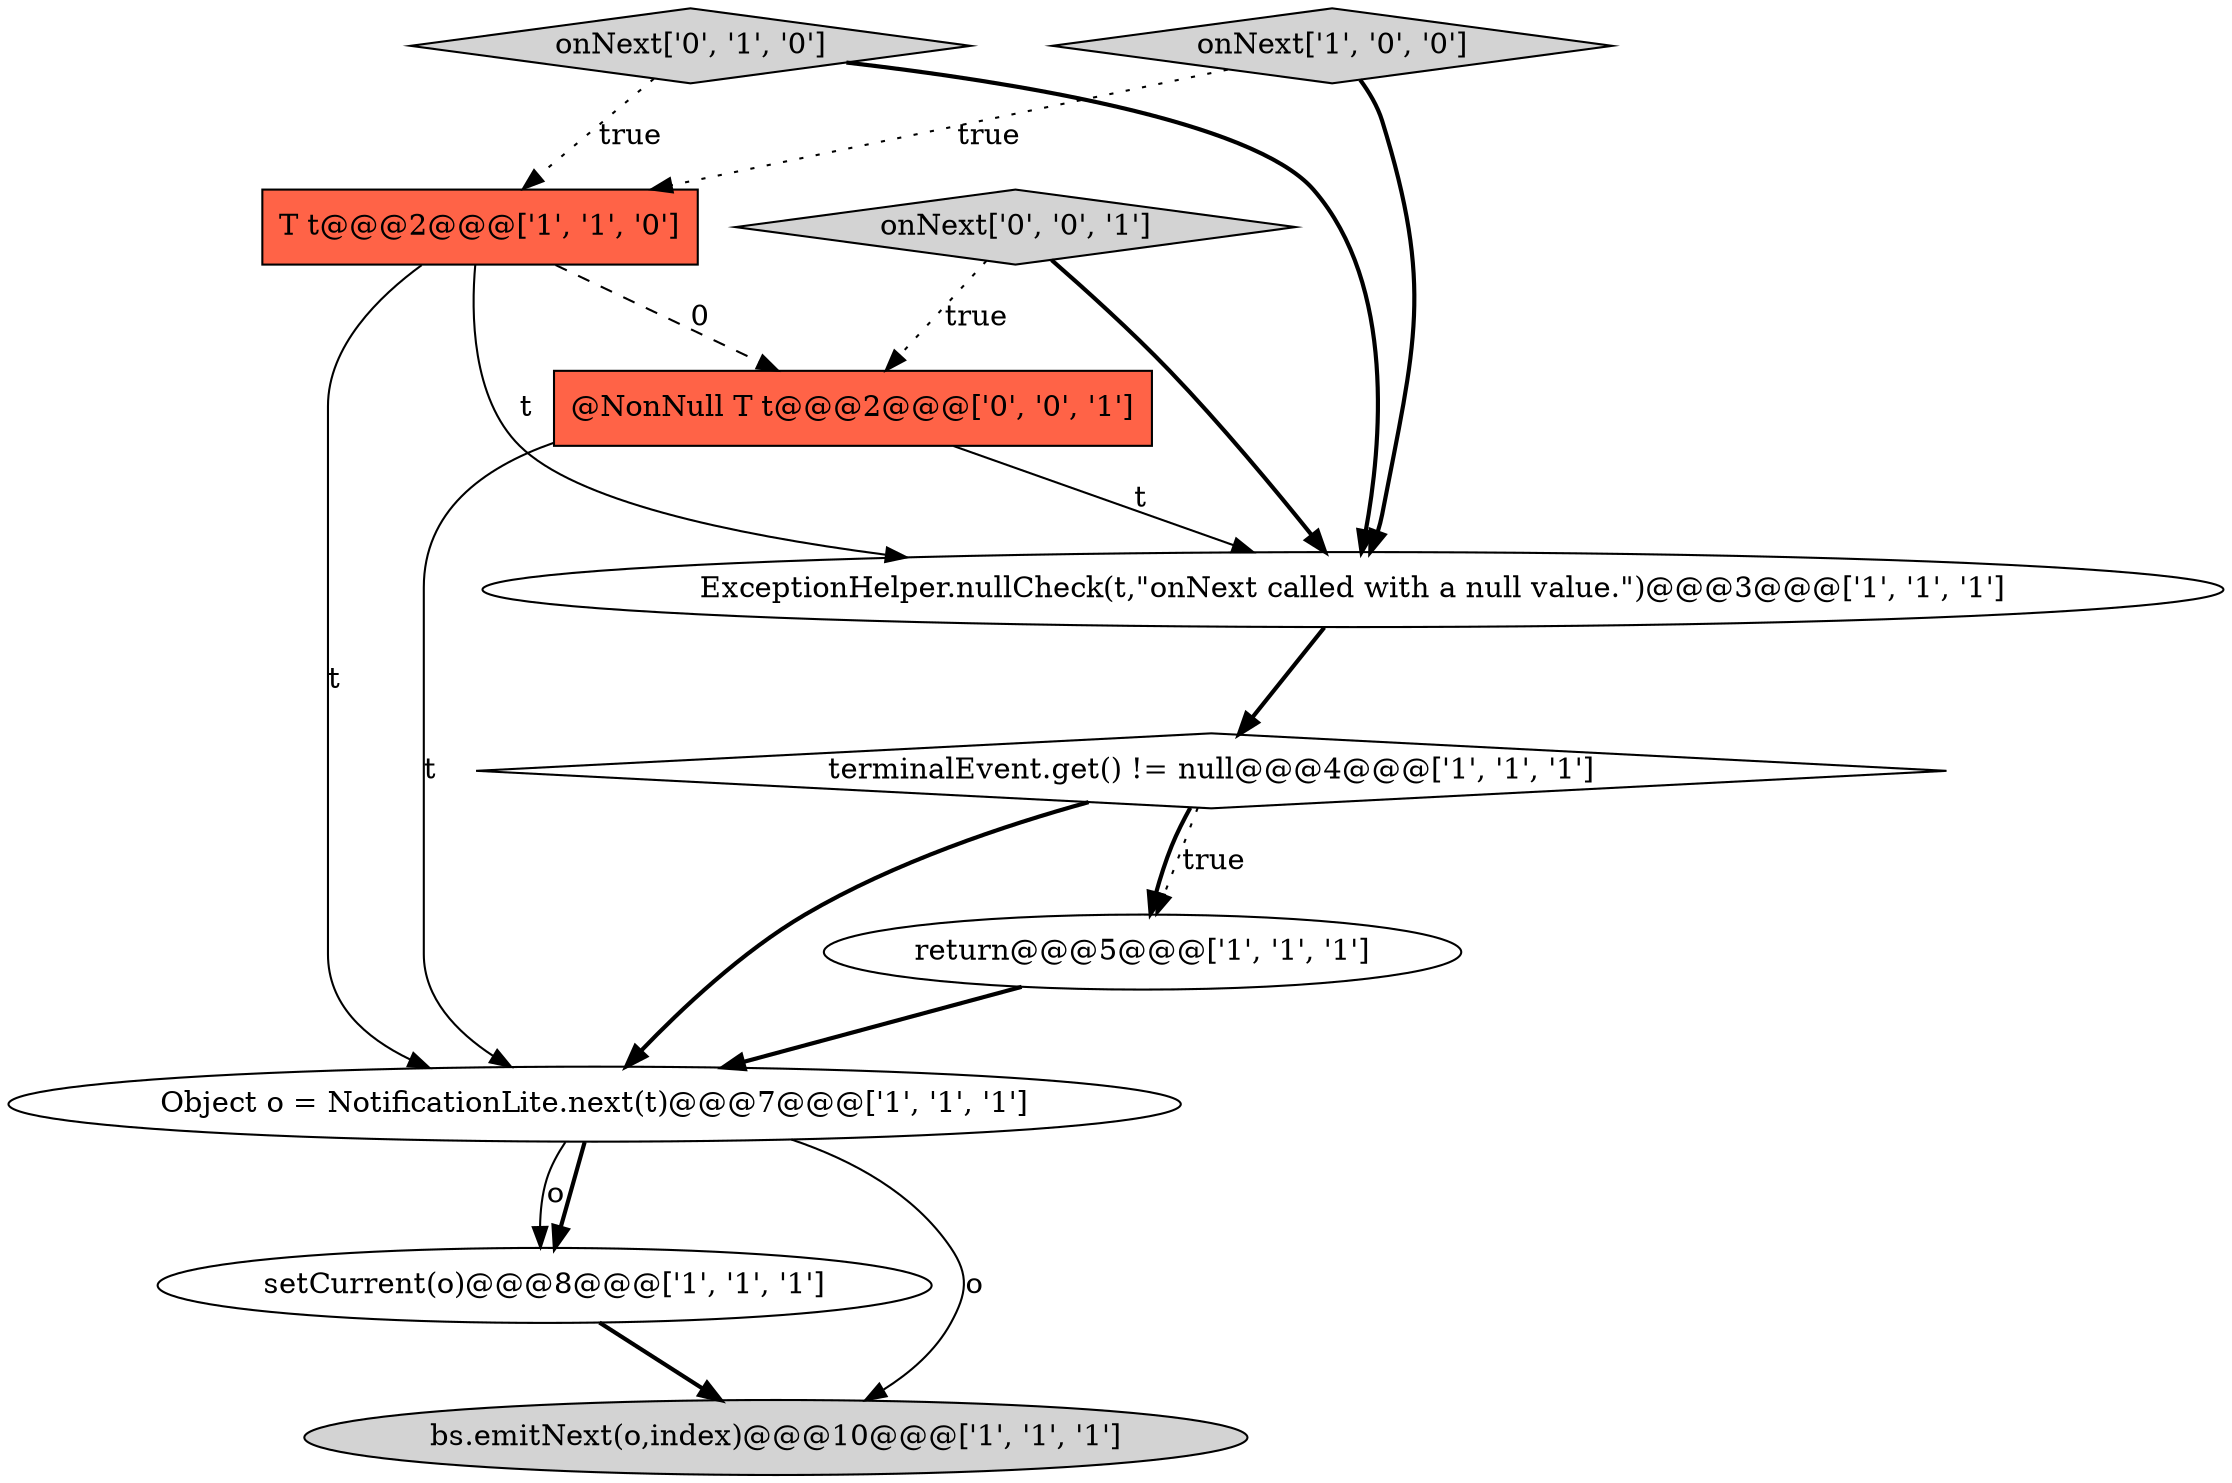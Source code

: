 digraph {
9 [style = filled, label = "@NonNull T t@@@2@@@['0', '0', '1']", fillcolor = tomato, shape = box image = "AAA0AAABBB3BBB"];
10 [style = filled, label = "onNext['0', '0', '1']", fillcolor = lightgray, shape = diamond image = "AAA0AAABBB3BBB"];
1 [style = filled, label = "terminalEvent.get() != null@@@4@@@['1', '1', '1']", fillcolor = white, shape = diamond image = "AAA0AAABBB1BBB"];
8 [style = filled, label = "onNext['0', '1', '0']", fillcolor = lightgray, shape = diamond image = "AAA0AAABBB2BBB"];
5 [style = filled, label = "return@@@5@@@['1', '1', '1']", fillcolor = white, shape = ellipse image = "AAA0AAABBB1BBB"];
0 [style = filled, label = "T t@@@2@@@['1', '1', '0']", fillcolor = tomato, shape = box image = "AAA0AAABBB1BBB"];
4 [style = filled, label = "Object o = NotificationLite.next(t)@@@7@@@['1', '1', '1']", fillcolor = white, shape = ellipse image = "AAA0AAABBB1BBB"];
6 [style = filled, label = "ExceptionHelper.nullCheck(t,\"onNext called with a null value.\")@@@3@@@['1', '1', '1']", fillcolor = white, shape = ellipse image = "AAA0AAABBB1BBB"];
3 [style = filled, label = "setCurrent(o)@@@8@@@['1', '1', '1']", fillcolor = white, shape = ellipse image = "AAA0AAABBB1BBB"];
2 [style = filled, label = "onNext['1', '0', '0']", fillcolor = lightgray, shape = diamond image = "AAA0AAABBB1BBB"];
7 [style = filled, label = "bs.emitNext(o,index)@@@10@@@['1', '1', '1']", fillcolor = lightgray, shape = ellipse image = "AAA0AAABBB1BBB"];
2->6 [style = bold, label=""];
1->4 [style = bold, label=""];
9->6 [style = solid, label="t"];
2->0 [style = dotted, label="true"];
0->9 [style = dashed, label="0"];
1->5 [style = dotted, label="true"];
0->6 [style = solid, label="t"];
8->6 [style = bold, label=""];
10->6 [style = bold, label=""];
6->1 [style = bold, label=""];
0->4 [style = solid, label="t"];
4->3 [style = bold, label=""];
4->7 [style = solid, label="o"];
9->4 [style = solid, label="t"];
3->7 [style = bold, label=""];
5->4 [style = bold, label=""];
10->9 [style = dotted, label="true"];
8->0 [style = dotted, label="true"];
4->3 [style = solid, label="o"];
1->5 [style = bold, label=""];
}
